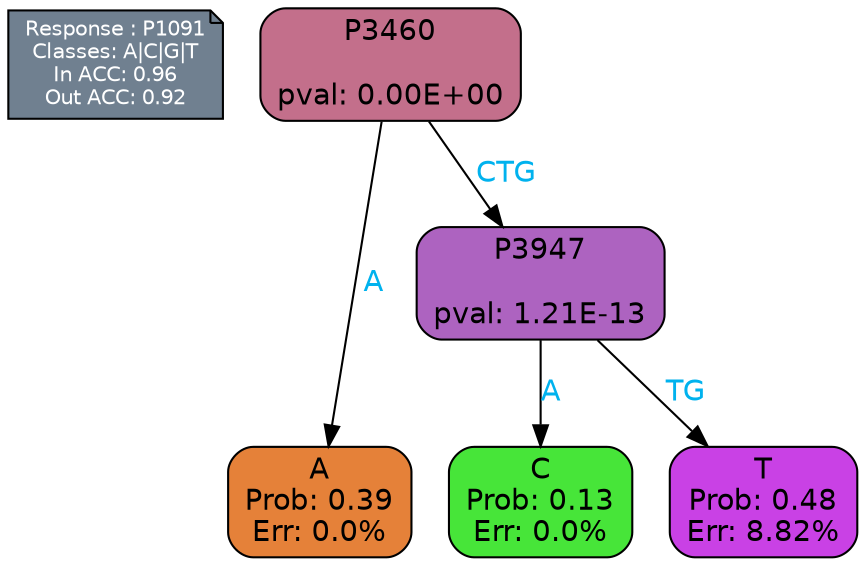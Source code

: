 digraph Tree {
node [shape=box, style="filled, rounded", color="black", fontname=helvetica] ;
graph [ranksep=equally, splines=polylines, bgcolor=transparent, dpi=600] ;
edge [fontname=helvetica] ;
LEGEND [label="Response : P1091
Classes: A|C|G|T
In ACC: 0.96
Out ACC: 0.92
",shape=note,align=left,style=filled,fillcolor="slategray",fontcolor="white",fontsize=10];1 [label="P3460

pval: 0.00E+00", fillcolor="#c36f8b"] ;
2 [label="A
Prob: 0.39
Err: 0.0%", fillcolor="#e58139"] ;
3 [label="P3947

pval: 1.21E-13", fillcolor="#ad63c0"] ;
4 [label="C
Prob: 0.13
Err: 0.0%", fillcolor="#47e539"] ;
5 [label="T
Prob: 0.48
Err: 8.82%", fillcolor="#c941e5"] ;
1 -> 2 [label="A",fontcolor=deepskyblue2] ;
1 -> 3 [label="CTG",fontcolor=deepskyblue2] ;
3 -> 4 [label="A",fontcolor=deepskyblue2] ;
3 -> 5 [label="TG",fontcolor=deepskyblue2] ;
{rank = same; 2;4;5;}{rank = same; LEGEND;1;}}